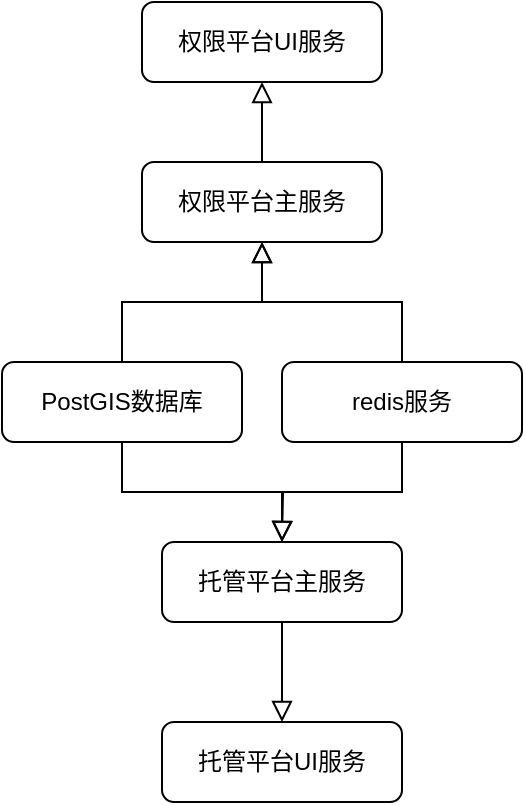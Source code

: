 <mxfile version="14.2.9" type="github">
  <diagram id="C5RBs43oDa-KdzZeNtuy" name="Page-1">
    <mxGraphModel dx="946" dy="614" grid="1" gridSize="10" guides="1" tooltips="1" connect="1" arrows="1" fold="1" page="1" pageScale="1" pageWidth="827" pageHeight="1169" math="0" shadow="0">
      <root>
        <mxCell id="WIyWlLk6GJQsqaUBKTNV-0" />
        <mxCell id="WIyWlLk6GJQsqaUBKTNV-1" parent="WIyWlLk6GJQsqaUBKTNV-0" />
        <mxCell id="WIyWlLk6GJQsqaUBKTNV-2" value="" style="rounded=0;html=1;jettySize=auto;orthogonalLoop=1;fontSize=11;endArrow=block;endFill=0;endSize=8;strokeWidth=1;shadow=0;labelBackgroundColor=none;edgeStyle=orthogonalEdgeStyle;exitX=0.5;exitY=1;exitDx=0;exitDy=0;entryX=0.5;entryY=0;entryDx=0;entryDy=0;" parent="WIyWlLk6GJQsqaUBKTNV-1" source="QzLxn03y16Izg5MljbnE-0" target="WIyWlLk6GJQsqaUBKTNV-3" edge="1">
          <mxGeometry relative="1" as="geometry">
            <mxPoint x="240" y="330" as="targetPoint" />
          </mxGeometry>
        </mxCell>
        <mxCell id="WIyWlLk6GJQsqaUBKTNV-3" value="托管平台UI服务" style="rounded=1;whiteSpace=wrap;html=1;fontSize=12;glass=0;strokeWidth=1;shadow=0;" parent="WIyWlLk6GJQsqaUBKTNV-1" vertex="1">
          <mxGeometry x="180" y="480" width="120" height="40" as="geometry" />
        </mxCell>
        <mxCell id="QzLxn03y16Izg5MljbnE-0" value="托管平台主服务" style="rounded=1;whiteSpace=wrap;html=1;fontSize=12;glass=0;strokeWidth=1;shadow=0;" vertex="1" parent="WIyWlLk6GJQsqaUBKTNV-1">
          <mxGeometry x="180" y="390" width="120" height="40" as="geometry" />
        </mxCell>
        <mxCell id="QzLxn03y16Izg5MljbnE-3" style="edgeStyle=orthogonalEdgeStyle;rounded=0;orthogonalLoop=1;jettySize=auto;html=1;exitX=0.5;exitY=1;exitDx=0;exitDy=0;entryX=0.5;entryY=0;entryDx=0;entryDy=0;shadow=0;labelBackgroundColor=none;endArrow=block;endFill=0;endSize=8;strokeWidth=1;" edge="1" parent="WIyWlLk6GJQsqaUBKTNV-1" source="QzLxn03y16Izg5MljbnE-1" target="QzLxn03y16Izg5MljbnE-0">
          <mxGeometry relative="1" as="geometry" />
        </mxCell>
        <mxCell id="QzLxn03y16Izg5MljbnE-7" style="edgeStyle=orthogonalEdgeStyle;rounded=0;orthogonalLoop=1;jettySize=auto;html=1;exitX=0.5;exitY=0;exitDx=0;exitDy=0;shadow=0;labelBackgroundColor=none;endArrow=block;endFill=0;endSize=8;strokeWidth=1;" edge="1" parent="WIyWlLk6GJQsqaUBKTNV-1" source="QzLxn03y16Izg5MljbnE-1" target="QzLxn03y16Izg5MljbnE-6">
          <mxGeometry relative="1" as="geometry" />
        </mxCell>
        <mxCell id="QzLxn03y16Izg5MljbnE-1" value="PostGIS数据库" style="rounded=1;whiteSpace=wrap;html=1;fontSize=12;glass=0;strokeWidth=1;shadow=0;" vertex="1" parent="WIyWlLk6GJQsqaUBKTNV-1">
          <mxGeometry x="100" y="300" width="120" height="40" as="geometry" />
        </mxCell>
        <mxCell id="QzLxn03y16Izg5MljbnE-5" style="edgeStyle=orthogonalEdgeStyle;rounded=0;orthogonalLoop=1;jettySize=auto;html=1;exitX=0.5;exitY=1;exitDx=0;exitDy=0;shadow=0;labelBackgroundColor=none;endArrow=block;endFill=0;endSize=8;strokeWidth=1;" edge="1" parent="WIyWlLk6GJQsqaUBKTNV-1" source="QzLxn03y16Izg5MljbnE-4">
          <mxGeometry relative="1" as="geometry">
            <mxPoint x="240" y="390" as="targetPoint" />
          </mxGeometry>
        </mxCell>
        <mxCell id="QzLxn03y16Izg5MljbnE-8" style="edgeStyle=orthogonalEdgeStyle;rounded=0;orthogonalLoop=1;jettySize=auto;html=1;exitX=0.5;exitY=0;exitDx=0;exitDy=0;entryX=0.5;entryY=1;entryDx=0;entryDy=0;shadow=0;labelBackgroundColor=none;endArrow=block;endFill=0;endSize=8;strokeWidth=1;" edge="1" parent="WIyWlLk6GJQsqaUBKTNV-1" source="QzLxn03y16Izg5MljbnE-4" target="QzLxn03y16Izg5MljbnE-6">
          <mxGeometry relative="1" as="geometry" />
        </mxCell>
        <mxCell id="QzLxn03y16Izg5MljbnE-4" value="redis服务" style="rounded=1;whiteSpace=wrap;html=1;fontSize=12;glass=0;strokeWidth=1;shadow=0;" vertex="1" parent="WIyWlLk6GJQsqaUBKTNV-1">
          <mxGeometry x="240" y="300" width="120" height="40" as="geometry" />
        </mxCell>
        <mxCell id="QzLxn03y16Izg5MljbnE-10" style="edgeStyle=orthogonalEdgeStyle;rounded=0;orthogonalLoop=1;jettySize=auto;html=1;exitX=0.5;exitY=0;exitDx=0;exitDy=0;entryX=0.5;entryY=1;entryDx=0;entryDy=0;shadow=0;labelBackgroundColor=none;endArrow=block;endFill=0;endSize=8;strokeWidth=1;" edge="1" parent="WIyWlLk6GJQsqaUBKTNV-1" source="QzLxn03y16Izg5MljbnE-6" target="QzLxn03y16Izg5MljbnE-9">
          <mxGeometry relative="1" as="geometry" />
        </mxCell>
        <mxCell id="QzLxn03y16Izg5MljbnE-6" value="权限平台主服务" style="rounded=1;whiteSpace=wrap;html=1;fontSize=12;glass=0;strokeWidth=1;shadow=0;" vertex="1" parent="WIyWlLk6GJQsqaUBKTNV-1">
          <mxGeometry x="170" y="200" width="120" height="40" as="geometry" />
        </mxCell>
        <mxCell id="QzLxn03y16Izg5MljbnE-9" value="权限平台UI服务" style="rounded=1;whiteSpace=wrap;html=1;fontSize=12;glass=0;strokeWidth=1;shadow=0;" vertex="1" parent="WIyWlLk6GJQsqaUBKTNV-1">
          <mxGeometry x="170" y="120" width="120" height="40" as="geometry" />
        </mxCell>
      </root>
    </mxGraphModel>
  </diagram>
</mxfile>
